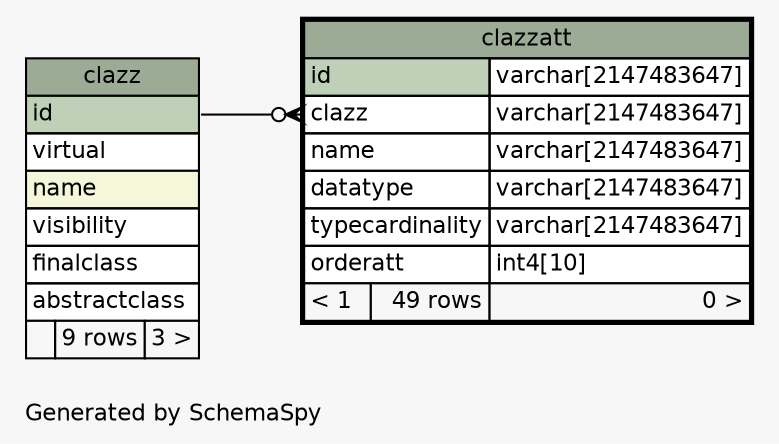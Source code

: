 // dot 2.38.0 on Windows 10 10.0
// SchemaSpy rev 590
digraph "oneDegreeRelationshipsDiagram" {
  graph [
    rankdir="RL"
    bgcolor="#f7f7f7"
    label="\nGenerated by SchemaSpy"
    labeljust="l"
    nodesep="0.18"
    ranksep="0.46"
    fontname="Helvetica"
    fontsize="11"
  ];
  node [
    fontname="Helvetica"
    fontsize="11"
    shape="plaintext"
  ];
  edge [
    arrowsize="0.8"
  ];
  "clazzatt":"clazz":w -> "clazz":"id":e [arrowhead=none dir=back arrowtail=crowodot];
  "clazz" [
    label=<
    <TABLE BORDER="0" CELLBORDER="1" CELLSPACING="0" BGCOLOR="#ffffff">
      <TR><TD COLSPAN="3" BGCOLOR="#9bab96" ALIGN="CENTER">clazz</TD></TR>
      <TR><TD PORT="id" COLSPAN="3" BGCOLOR="#bed1b8" ALIGN="LEFT">id</TD></TR>
      <TR><TD PORT="virtual" COLSPAN="3" ALIGN="LEFT">virtual</TD></TR>
      <TR><TD PORT="name" COLSPAN="3" BGCOLOR="#f4f7da" ALIGN="LEFT">name</TD></TR>
      <TR><TD PORT="visibility" COLSPAN="3" ALIGN="LEFT">visibility</TD></TR>
      <TR><TD PORT="finalclass" COLSPAN="3" ALIGN="LEFT">finalclass</TD></TR>
      <TR><TD PORT="abstractclass" COLSPAN="3" ALIGN="LEFT">abstractclass</TD></TR>
      <TR><TD ALIGN="LEFT" BGCOLOR="#f7f7f7">  </TD><TD ALIGN="RIGHT" BGCOLOR="#f7f7f7">9 rows</TD><TD ALIGN="RIGHT" BGCOLOR="#f7f7f7">3 &gt;</TD></TR>
    </TABLE>>
    URL="clazz.html"
    tooltip="clazz"
  ];
  "clazzatt" [
    label=<
    <TABLE BORDER="2" CELLBORDER="1" CELLSPACING="0" BGCOLOR="#ffffff">
      <TR><TD COLSPAN="3" BGCOLOR="#9bab96" ALIGN="CENTER">clazzatt</TD></TR>
      <TR><TD PORT="id" COLSPAN="2" BGCOLOR="#bed1b8" ALIGN="LEFT">id</TD><TD PORT="id.type" ALIGN="LEFT">varchar[2147483647]</TD></TR>
      <TR><TD PORT="clazz" COLSPAN="2" ALIGN="LEFT">clazz</TD><TD PORT="clazz.type" ALIGN="LEFT">varchar[2147483647]</TD></TR>
      <TR><TD PORT="name" COLSPAN="2" ALIGN="LEFT">name</TD><TD PORT="name.type" ALIGN="LEFT">varchar[2147483647]</TD></TR>
      <TR><TD PORT="datatype" COLSPAN="2" ALIGN="LEFT">datatype</TD><TD PORT="datatype.type" ALIGN="LEFT">varchar[2147483647]</TD></TR>
      <TR><TD PORT="typecardinality" COLSPAN="2" ALIGN="LEFT">typecardinality</TD><TD PORT="typecardinality.type" ALIGN="LEFT">varchar[2147483647]</TD></TR>
      <TR><TD PORT="orderatt" COLSPAN="2" ALIGN="LEFT">orderatt</TD><TD PORT="orderatt.type" ALIGN="LEFT">int4[10]</TD></TR>
      <TR><TD ALIGN="LEFT" BGCOLOR="#f7f7f7">&lt; 1</TD><TD ALIGN="RIGHT" BGCOLOR="#f7f7f7">49 rows</TD><TD ALIGN="RIGHT" BGCOLOR="#f7f7f7">0 &gt;</TD></TR>
    </TABLE>>
    URL="clazzatt.html"
    tooltip="clazzatt"
  ];
}
